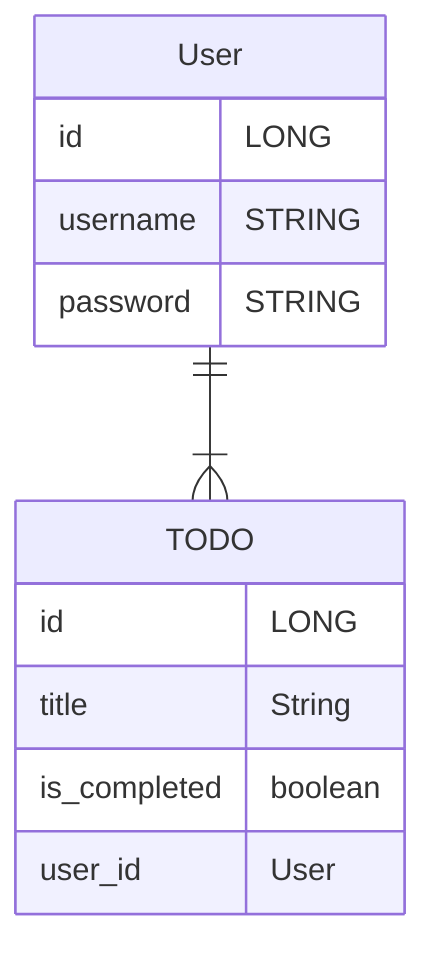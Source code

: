 erDiagram
    User ||--|{ TODO : ""
    User {
        id LONG
        username STRING
        password STRING
    }
    TODO {
        id LONG
        title String
        is_completed boolean
        user_id User
    }